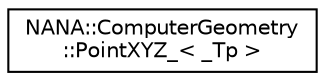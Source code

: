 digraph "类继承关系图"
{
 // LATEX_PDF_SIZE
  edge [fontname="Helvetica",fontsize="10",labelfontname="Helvetica",labelfontsize="10"];
  node [fontname="Helvetica",fontsize="10",shape=record];
  rankdir="LR";
  Node0 [label="NANA::ComputerGeometry\l::PointXYZ_\< _Tp \>",height=0.2,width=0.4,color="black", fillcolor="white", style="filled",URL="$struct_n_a_n_a_1_1_computer_geometry_1_1_point_x_y_z__.html",tooltip="3D点集"];
}
